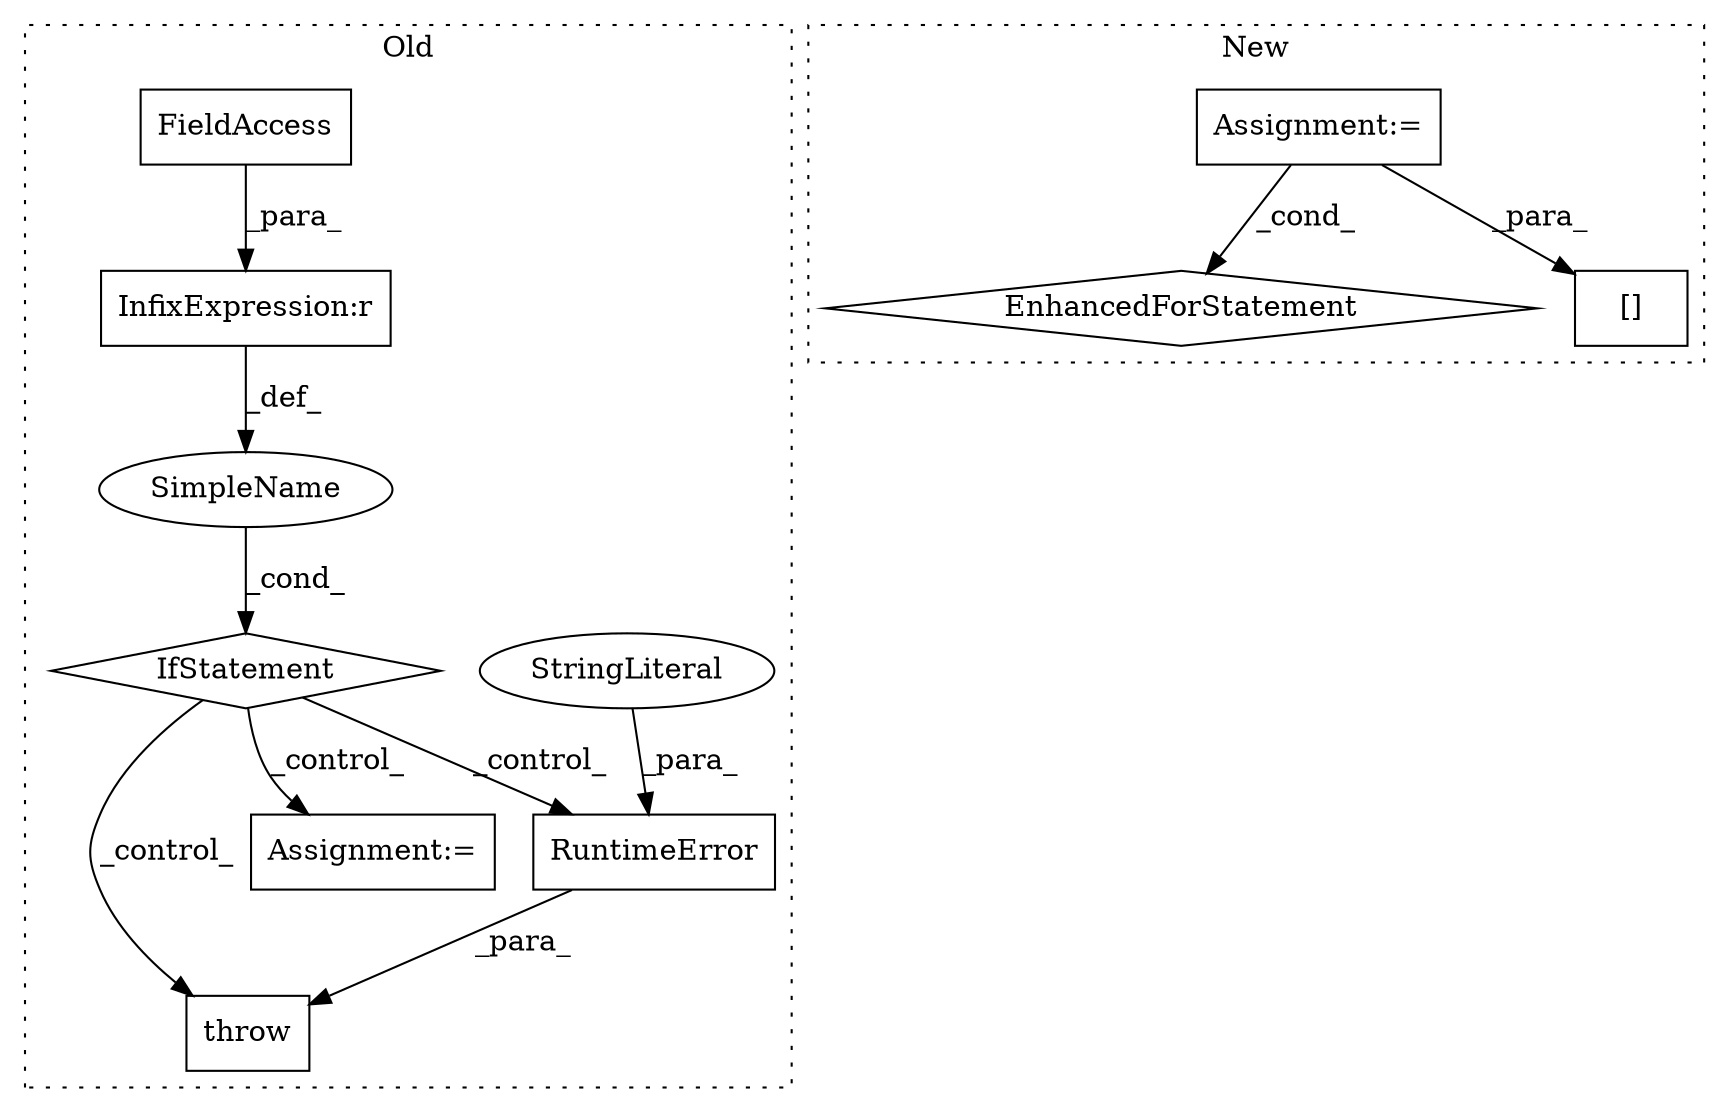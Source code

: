 digraph G {
subgraph cluster0 {
1 [label="RuntimeError" a="32" s="2761,2897" l="13,1" shape="box"];
3 [label="throw" a="53" s="2755" l="6" shape="box"];
5 [label="IfStatement" a="25" s="2666,2693" l="4,2" shape="diamond"];
6 [label="SimpleName" a="42" s="" l="" shape="ellipse"];
7 [label="StringLiteral" a="45" s="2774" l="123" shape="ellipse"];
8 [label="Assignment:=" a="7" s="2922" l="1" shape="box"];
9 [label="InfixExpression:r" a="27" s="2685" l="4" shape="box"];
10 [label="FieldAccess" a="22" s="2670" l="15" shape="box"];
label = "Old";
style="dotted";
}
subgraph cluster1 {
2 [label="EnhancedForStatement" a="70" s="2611,2696" l="53,2" shape="diamond"];
4 [label="Assignment:=" a="7" s="2611,2696" l="53,2" shape="box"];
11 [label="[]" a="2" s="2706,2716" l="9,1" shape="box"];
label = "New";
style="dotted";
}
1 -> 3 [label="_para_"];
4 -> 11 [label="_para_"];
4 -> 2 [label="_cond_"];
5 -> 3 [label="_control_"];
5 -> 1 [label="_control_"];
5 -> 8 [label="_control_"];
6 -> 5 [label="_cond_"];
7 -> 1 [label="_para_"];
9 -> 6 [label="_def_"];
10 -> 9 [label="_para_"];
}